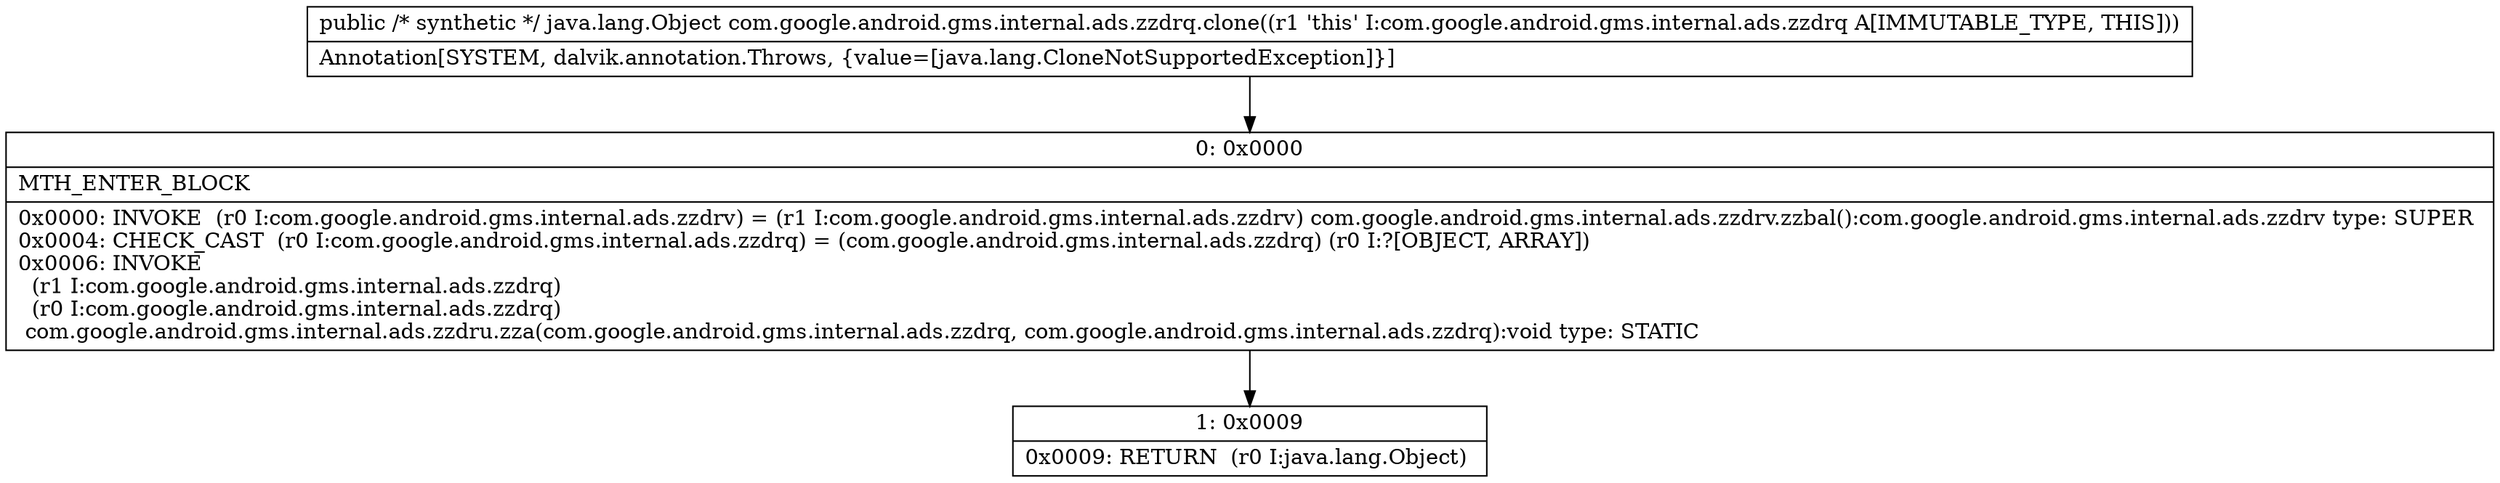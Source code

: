 digraph "CFG forcom.google.android.gms.internal.ads.zzdrq.clone()Ljava\/lang\/Object;" {
Node_0 [shape=record,label="{0\:\ 0x0000|MTH_ENTER_BLOCK\l|0x0000: INVOKE  (r0 I:com.google.android.gms.internal.ads.zzdrv) = (r1 I:com.google.android.gms.internal.ads.zzdrv) com.google.android.gms.internal.ads.zzdrv.zzbal():com.google.android.gms.internal.ads.zzdrv type: SUPER \l0x0004: CHECK_CAST  (r0 I:com.google.android.gms.internal.ads.zzdrq) = (com.google.android.gms.internal.ads.zzdrq) (r0 I:?[OBJECT, ARRAY]) \l0x0006: INVOKE  \l  (r1 I:com.google.android.gms.internal.ads.zzdrq)\l  (r0 I:com.google.android.gms.internal.ads.zzdrq)\l com.google.android.gms.internal.ads.zzdru.zza(com.google.android.gms.internal.ads.zzdrq, com.google.android.gms.internal.ads.zzdrq):void type: STATIC \l}"];
Node_1 [shape=record,label="{1\:\ 0x0009|0x0009: RETURN  (r0 I:java.lang.Object) \l}"];
MethodNode[shape=record,label="{public \/* synthetic *\/ java.lang.Object com.google.android.gms.internal.ads.zzdrq.clone((r1 'this' I:com.google.android.gms.internal.ads.zzdrq A[IMMUTABLE_TYPE, THIS]))  | Annotation[SYSTEM, dalvik.annotation.Throws, \{value=[java.lang.CloneNotSupportedException]\}]\l}"];
MethodNode -> Node_0;
Node_0 -> Node_1;
}

